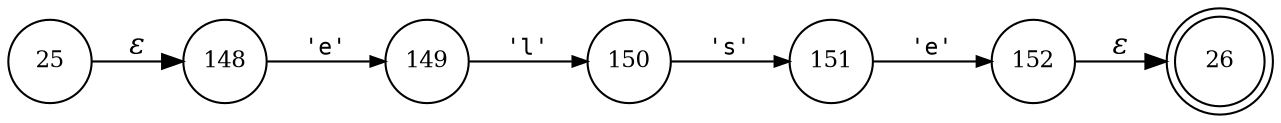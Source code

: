 digraph ATN {
rankdir=LR;
s26[fontsize=11, label="26", shape=doublecircle, fixedsize=true, width=.6];
s148[fontsize=11,label="148", shape=circle, fixedsize=true, width=.55, peripheries=1];
s149[fontsize=11,label="149", shape=circle, fixedsize=true, width=.55, peripheries=1];
s150[fontsize=11,label="150", shape=circle, fixedsize=true, width=.55, peripheries=1];
s151[fontsize=11,label="151", shape=circle, fixedsize=true, width=.55, peripheries=1];
s152[fontsize=11,label="152", shape=circle, fixedsize=true, width=.55, peripheries=1];
s25[fontsize=11,label="25", shape=circle, fixedsize=true, width=.55, peripheries=1];
s25 -> s148 [fontname="Times-Italic", label="&epsilon;"];
s148 -> s149 [fontsize=11, fontname="Courier", arrowsize=.7, label = "'e'", arrowhead = normal];
s149 -> s150 [fontsize=11, fontname="Courier", arrowsize=.7, label = "'l'", arrowhead = normal];
s150 -> s151 [fontsize=11, fontname="Courier", arrowsize=.7, label = "'s'", arrowhead = normal];
s151 -> s152 [fontsize=11, fontname="Courier", arrowsize=.7, label = "'e'", arrowhead = normal];
s152 -> s26 [fontname="Times-Italic", label="&epsilon;"];
}